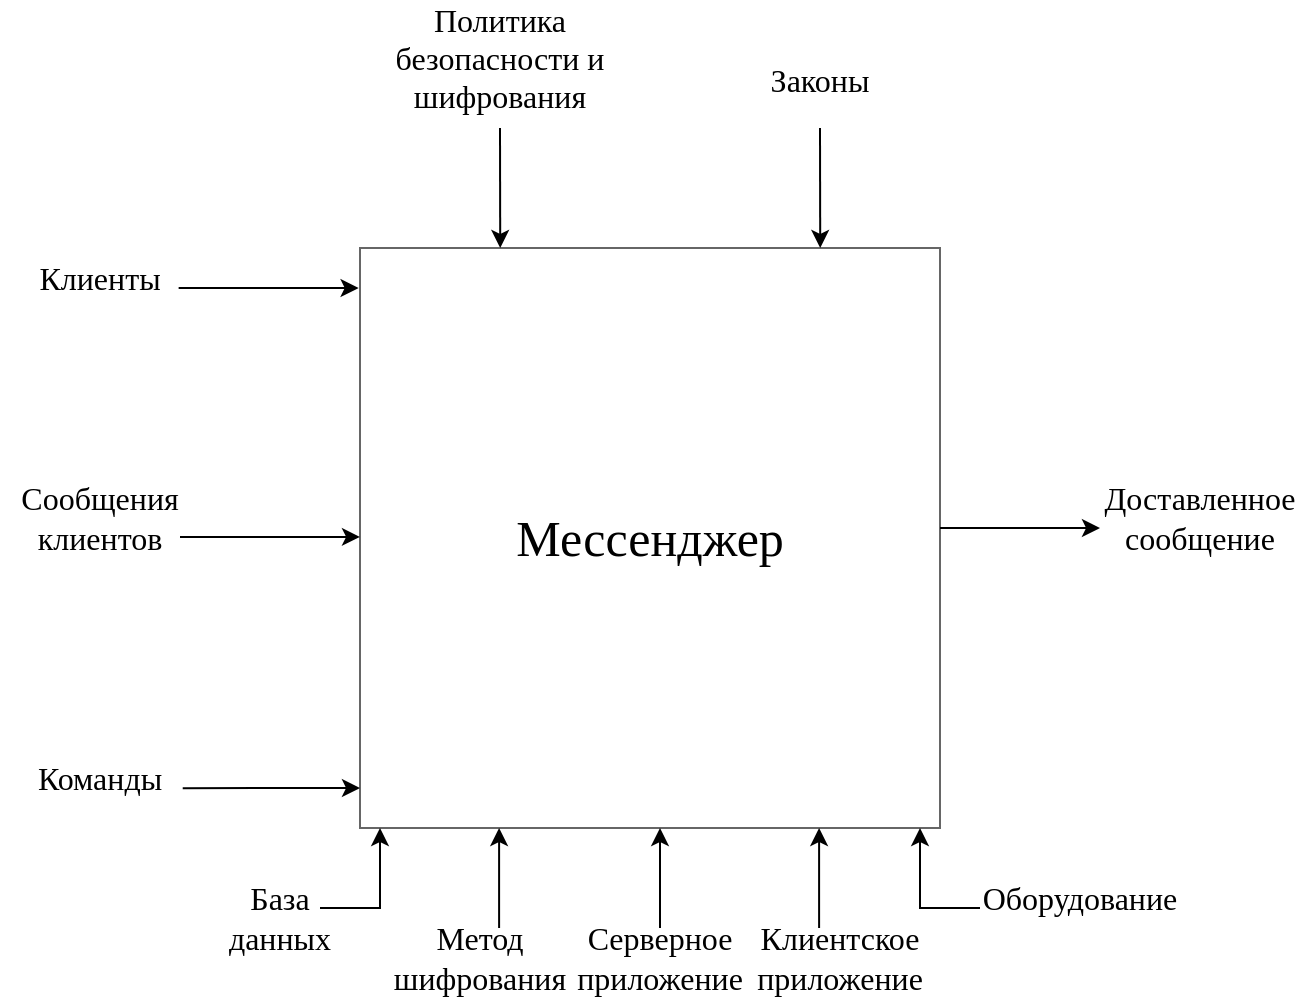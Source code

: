 <mxfile version="28.2.7">
  <diagram name="Страница — 1" id="4SZr1kQN4hUQH56ygtPJ">
    <mxGraphModel dx="1573" dy="837" grid="1" gridSize="10" guides="1" tooltips="1" connect="1" arrows="1" fold="1" page="1" pageScale="1" pageWidth="827" pageHeight="1169" math="0" shadow="0">
      <root>
        <mxCell id="0" />
        <mxCell id="1" parent="0" />
        <mxCell id="1DZKK_g03vxS0OhxYEbi-1" value="&lt;font style=&quot;font-size: 25px;&quot; face=&quot;Times New Roman&quot;&gt;Мессенджер&lt;/font&gt;" style="whiteSpace=wrap;html=1;aspect=fixed;fillColor=default;gradientColor=none;opacity=60;" vertex="1" parent="1">
          <mxGeometry x="220" y="140" width="290" height="290" as="geometry" />
        </mxCell>
        <mxCell id="1DZKK_g03vxS0OhxYEbi-2" value="" style="endArrow=classic;html=1;rounded=0;entryX=-0.008;entryY=0.099;entryDx=0;entryDy=0;entryPerimeter=0;" edge="1" parent="1">
          <mxGeometry width="50" height="50" relative="1" as="geometry">
            <mxPoint x="131.36" y="410.17" as="sourcePoint" />
            <mxPoint x="220.0" y="410.0" as="targetPoint" />
            <Array as="points">
              <mxPoint x="180" y="410" />
            </Array>
          </mxGeometry>
        </mxCell>
        <mxCell id="1DZKK_g03vxS0OhxYEbi-3" value="&lt;font style=&quot;font-size: 16px;&quot; face=&quot;Times New Roman&quot;&gt;Сообщения&lt;/font&gt;&lt;font style=&quot;font-size: 16px;&quot; face=&quot;Times New Roman&quot;&gt; клиентов&lt;/font&gt;" style="text;html=1;whiteSpace=wrap;strokeColor=none;fillColor=none;align=center;verticalAlign=middle;rounded=0;" vertex="1" parent="1">
          <mxGeometry x="60" y="260" width="60" height="30" as="geometry" />
        </mxCell>
        <mxCell id="1DZKK_g03vxS0OhxYEbi-5" value="" style="endArrow=classic;html=1;rounded=0;" edge="1" parent="1">
          <mxGeometry width="50" height="50" relative="1" as="geometry">
            <mxPoint x="130" y="284.44" as="sourcePoint" />
            <mxPoint x="220" y="284.44" as="targetPoint" />
          </mxGeometry>
        </mxCell>
        <mxCell id="1DZKK_g03vxS0OhxYEbi-7" value="" style="endArrow=classic;html=1;rounded=0;" edge="1" parent="1">
          <mxGeometry width="50" height="50" relative="1" as="geometry">
            <mxPoint x="129.32" y="160" as="sourcePoint" />
            <mxPoint x="219.32" y="160" as="targetPoint" />
          </mxGeometry>
        </mxCell>
        <mxCell id="1DZKK_g03vxS0OhxYEbi-8" value="&lt;font style=&quot;font-size: 16px;&quot; face=&quot;Times New Roman&quot;&gt;Клиенты&lt;br&gt;&lt;/font&gt;" style="text;html=1;whiteSpace=wrap;strokeColor=none;fillColor=none;align=center;verticalAlign=middle;rounded=0;" vertex="1" parent="1">
          <mxGeometry x="40" y="140" width="100" height="30" as="geometry" />
        </mxCell>
        <mxCell id="1DZKK_g03vxS0OhxYEbi-10" value="&lt;font style=&quot;font-size: 16px;&quot; face=&quot;Times New Roman&quot;&gt;Команды&lt;/font&gt;" style="text;html=1;whiteSpace=wrap;strokeColor=none;fillColor=none;align=center;verticalAlign=middle;rounded=0;" vertex="1" parent="1">
          <mxGeometry x="60" y="390" width="60" height="30" as="geometry" />
        </mxCell>
        <mxCell id="1DZKK_g03vxS0OhxYEbi-12" value="&lt;font style=&quot;font-size: 16px;&quot; face=&quot;Times New Roman&quot;&gt;Политика безопасности и шифрования&lt;br&gt;&lt;/font&gt;" style="text;html=1;whiteSpace=wrap;strokeColor=none;fillColor=none;align=center;verticalAlign=middle;rounded=0;" vertex="1" parent="1">
          <mxGeometry x="230" y="30" width="120" height="30" as="geometry" />
        </mxCell>
        <mxCell id="1DZKK_g03vxS0OhxYEbi-15" value="&lt;div align=&quot;center&quot;&gt;&lt;font style=&quot;font-size: 16px;&quot; face=&quot;Times New Roman&quot;&gt;Законы&lt;/font&gt;&lt;/div&gt;" style="text;whiteSpace=wrap;html=1;align=center;" vertex="1" parent="1">
          <mxGeometry x="420" y="40" width="60" height="40" as="geometry" />
        </mxCell>
        <mxCell id="1DZKK_g03vxS0OhxYEbi-16" value="" style="endArrow=classic;html=1;rounded=0;" edge="1" parent="1">
          <mxGeometry width="50" height="50" relative="1" as="geometry">
            <mxPoint x="200" y="470" as="sourcePoint" />
            <mxPoint x="230" y="430" as="targetPoint" />
            <Array as="points">
              <mxPoint x="230" y="470" />
            </Array>
          </mxGeometry>
        </mxCell>
        <mxCell id="1DZKK_g03vxS0OhxYEbi-17" value="&lt;div&gt;&lt;font style=&quot;font-size: 16px;&quot; face=&quot;Times New Roman&quot;&gt;База данных&lt;/font&gt;&lt;/div&gt;" style="text;html=1;whiteSpace=wrap;strokeColor=none;fillColor=none;align=center;verticalAlign=middle;rounded=0;" vertex="1" parent="1">
          <mxGeometry x="150" y="460" width="60" height="30" as="geometry" />
        </mxCell>
        <mxCell id="1DZKK_g03vxS0OhxYEbi-18" value="" style="endArrow=classic;html=1;rounded=0;" edge="1" parent="1">
          <mxGeometry width="50" height="50" relative="1" as="geometry">
            <mxPoint x="289.55" y="480" as="sourcePoint" />
            <mxPoint x="289.55" y="430" as="targetPoint" />
          </mxGeometry>
        </mxCell>
        <mxCell id="1DZKK_g03vxS0OhxYEbi-20" value="&lt;div align=&quot;center&quot;&gt;&lt;font style=&quot;font-size: 16px;&quot; face=&quot;Times New Roman&quot;&gt;Метод шифрования&lt;/font&gt;&lt;/div&gt;" style="text;html=1;whiteSpace=wrap;strokeColor=none;fillColor=none;align=center;verticalAlign=middle;rounded=0;" vertex="1" parent="1">
          <mxGeometry x="250" y="480" width="60" height="30" as="geometry" />
        </mxCell>
        <mxCell id="1DZKK_g03vxS0OhxYEbi-21" value="" style="endArrow=classic;html=1;rounded=0;" edge="1" parent="1">
          <mxGeometry width="50" height="50" relative="1" as="geometry">
            <mxPoint x="370" y="480" as="sourcePoint" />
            <mxPoint x="370" y="430" as="targetPoint" />
          </mxGeometry>
        </mxCell>
        <mxCell id="1DZKK_g03vxS0OhxYEbi-22" value="&lt;font style=&quot;font-size: 16px;&quot; face=&quot;Times New Roman&quot;&gt;Серверное приложение&lt;/font&gt;" style="text;html=1;whiteSpace=wrap;strokeColor=none;fillColor=none;align=center;verticalAlign=middle;rounded=0;" vertex="1" parent="1">
          <mxGeometry x="340" y="480" width="60" height="30" as="geometry" />
        </mxCell>
        <mxCell id="1DZKK_g03vxS0OhxYEbi-23" value="" style="endArrow=classic;html=1;rounded=0;" edge="1" parent="1">
          <mxGeometry width="50" height="50" relative="1" as="geometry">
            <mxPoint x="449.55" y="480" as="sourcePoint" />
            <mxPoint x="449.55" y="430" as="targetPoint" />
          </mxGeometry>
        </mxCell>
        <mxCell id="1DZKK_g03vxS0OhxYEbi-24" value="&lt;font style=&quot;font-size: 16px;&quot; face=&quot;Times New Roman&quot;&gt;Клиентское приложение&lt;/font&gt;" style="text;html=1;whiteSpace=wrap;strokeColor=none;fillColor=none;align=center;verticalAlign=middle;rounded=0;" vertex="1" parent="1">
          <mxGeometry x="430" y="480" width="60" height="30" as="geometry" />
        </mxCell>
        <mxCell id="1DZKK_g03vxS0OhxYEbi-25" value="" style="endArrow=classic;html=1;rounded=0;entryX=0.651;entryY=-0.015;entryDx=0;entryDy=0;entryPerimeter=0;" edge="1" parent="1">
          <mxGeometry width="50" height="50" relative="1" as="geometry">
            <mxPoint x="290" y="80" as="sourcePoint" />
            <mxPoint x="290.11" y="140.0" as="targetPoint" />
          </mxGeometry>
        </mxCell>
        <mxCell id="1DZKK_g03vxS0OhxYEbi-26" value="" style="endArrow=classic;html=1;rounded=0;" edge="1" parent="1">
          <mxGeometry width="50" height="50" relative="1" as="geometry">
            <mxPoint x="530" y="470" as="sourcePoint" />
            <mxPoint x="500" y="430" as="targetPoint" />
            <Array as="points">
              <mxPoint x="500" y="470" />
            </Array>
          </mxGeometry>
        </mxCell>
        <mxCell id="1DZKK_g03vxS0OhxYEbi-27" value="&lt;font style=&quot;font-size: 16px;&quot; face=&quot;Times New Roman&quot;&gt;Оборудование&lt;/font&gt;" style="text;html=1;whiteSpace=wrap;strokeColor=none;fillColor=none;align=center;verticalAlign=middle;rounded=0;" vertex="1" parent="1">
          <mxGeometry x="550" y="450" width="60" height="30" as="geometry" />
        </mxCell>
        <mxCell id="1DZKK_g03vxS0OhxYEbi-29" value="" style="endArrow=classic;html=1;rounded=0;entryX=0.651;entryY=-0.015;entryDx=0;entryDy=0;entryPerimeter=0;" edge="1" parent="1">
          <mxGeometry width="50" height="50" relative="1" as="geometry">
            <mxPoint x="450" y="80" as="sourcePoint" />
            <mxPoint x="450.11" y="140.0" as="targetPoint" />
          </mxGeometry>
        </mxCell>
        <mxCell id="1DZKK_g03vxS0OhxYEbi-31" style="edgeStyle=orthogonalEdgeStyle;rounded=0;orthogonalLoop=1;jettySize=auto;html=1;exitX=0.5;exitY=1;exitDx=0;exitDy=0;" edge="1" parent="1" source="1DZKK_g03vxS0OhxYEbi-22" target="1DZKK_g03vxS0OhxYEbi-22">
          <mxGeometry relative="1" as="geometry" />
        </mxCell>
        <mxCell id="1DZKK_g03vxS0OhxYEbi-32" value="" style="endArrow=classic;html=1;rounded=0;" edge="1" parent="1">
          <mxGeometry width="50" height="50" relative="1" as="geometry">
            <mxPoint x="510" y="280" as="sourcePoint" />
            <mxPoint x="590" y="280" as="targetPoint" />
          </mxGeometry>
        </mxCell>
        <mxCell id="1DZKK_g03vxS0OhxYEbi-33" value="&lt;font style=&quot;font-size: 16px;&quot; face=&quot;Times New Roman&quot;&gt;Доставленное сообщение&lt;/font&gt;" style="text;html=1;whiteSpace=wrap;strokeColor=none;fillColor=none;align=center;verticalAlign=middle;rounded=0;" vertex="1" parent="1">
          <mxGeometry x="610" y="260" width="60" height="30" as="geometry" />
        </mxCell>
      </root>
    </mxGraphModel>
  </diagram>
</mxfile>
